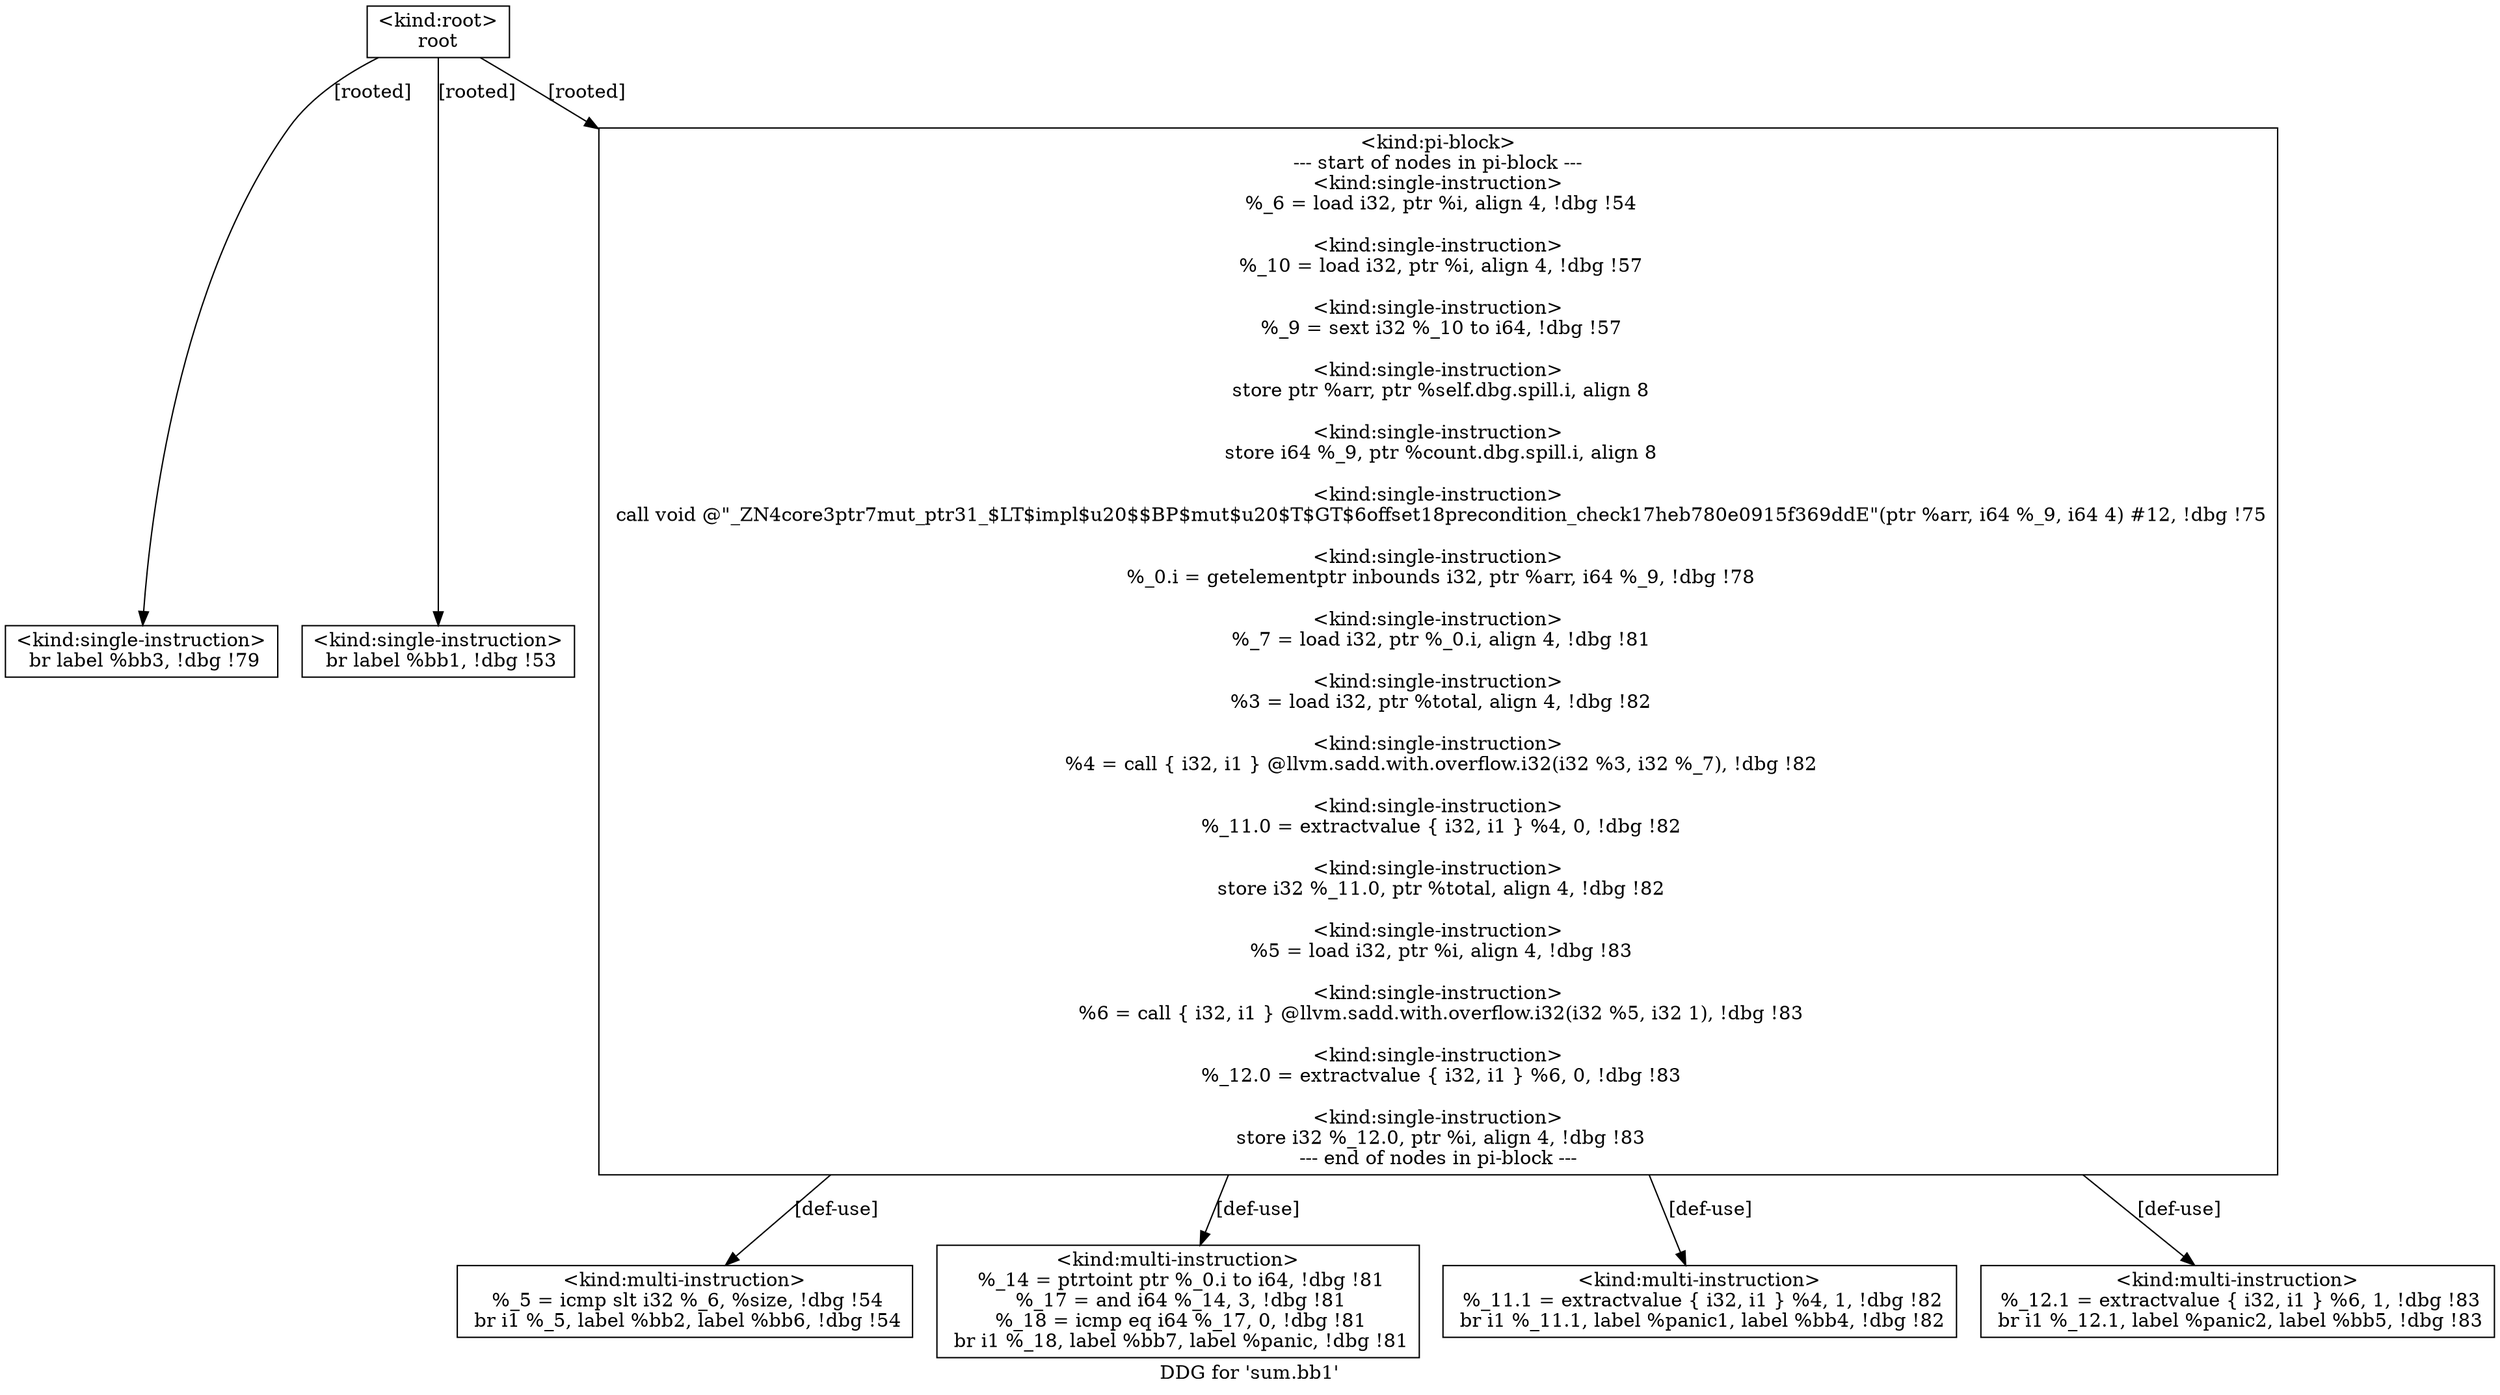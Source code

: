 digraph "DDG for 'sum.bb1'" {
	label="DDG for 'sum.bb1'";

	Node0x56289c7d1ad0 [shape=record,label="{\<kind:root\>\nroot\n}"];
	Node0x56289c7d1ad0 -> Node0x56289c7caff0[label="[rooted]"];
	Node0x56289c7d1ad0 -> Node0x56289c7cb810[label="[rooted]"];
	Node0x56289c7d1ad0 -> Node0x56289c7d29f0[label="[rooted]"];
	Node0x56289c7d29f0 [shape=record,label="{\<kind:pi-block\>\n--- start of nodes in pi-block ---\n\<kind:single-instruction\>\n  %_6 = load i32, ptr %i, align 4, !dbg !54\n\n\<kind:single-instruction\>\n  %_10 = load i32, ptr %i, align 4, !dbg !57\n\n\<kind:single-instruction\>\n  %_9 = sext i32 %_10 to i64, !dbg !57\n\n\<kind:single-instruction\>\n  store ptr %arr, ptr %self.dbg.spill.i, align 8\n\n\<kind:single-instruction\>\n  store i64 %_9, ptr %count.dbg.spill.i, align 8\n\n\<kind:single-instruction\>\n  call void @\"_ZN4core3ptr7mut_ptr31_$LT$impl$u20$$BP$mut$u20$T$GT$6offset18precondition_check17heb780e0915f369ddE\"(ptr %arr, i64 %_9, i64 4) #12, !dbg !75\n\n\<kind:single-instruction\>\n  %_0.i = getelementptr inbounds i32, ptr %arr, i64 %_9, !dbg !78\n\n\<kind:single-instruction\>\n  %_7 = load i32, ptr %_0.i, align 4, !dbg !81\n\n\<kind:single-instruction\>\n  %3 = load i32, ptr %total, align 4, !dbg !82\n\n\<kind:single-instruction\>\n  %4 = call \{ i32, i1 \} @llvm.sadd.with.overflow.i32(i32 %3, i32 %_7), !dbg !82\n\n\<kind:single-instruction\>\n  %_11.0 = extractvalue \{ i32, i1 \} %4, 0, !dbg !82\n\n\<kind:single-instruction\>\n  store i32 %_11.0, ptr %total, align 4, !dbg !82\n\n\<kind:single-instruction\>\n  %5 = load i32, ptr %i, align 4, !dbg !83\n\n\<kind:single-instruction\>\n  %6 = call \{ i32, i1 \} @llvm.sadd.with.overflow.i32(i32 %5, i32 1), !dbg !83\n\n\<kind:single-instruction\>\n  %_12.0 = extractvalue \{ i32, i1 \} %6, 0, !dbg !83\n\n\<kind:single-instruction\>\n  store i32 %_12.0, ptr %i, align 4, !dbg !83\n--- end of nodes in pi-block ---\n}"];
	Node0x56289c7d29f0 -> Node0x56289c7c5890[label="[def-use]"];
	Node0x56289c7d29f0 -> Node0x56289c7cb050[label="[def-use]"];
	Node0x56289c7d29f0 -> Node0x56289c7cb350[label="[def-use]"];
	Node0x56289c7d29f0 -> Node0x56289c7cb6f0[label="[def-use]"];
	Node0x56289c7cb6f0 [shape=record,label="{\<kind:multi-instruction\>\n  %_12.1 = extractvalue \{ i32, i1 \} %6, 1, !dbg !83\n  br i1 %_12.1, label %panic2, label %bb5, !dbg !83\n}"];
	Node0x56289c7cb350 [shape=record,label="{\<kind:multi-instruction\>\n  %_11.1 = extractvalue \{ i32, i1 \} %4, 1, !dbg !82\n  br i1 %_11.1, label %panic1, label %bb4, !dbg !82\n}"];
	Node0x56289c7cb050 [shape=record,label="{\<kind:multi-instruction\>\n  %_14 = ptrtoint ptr %_0.i to i64, !dbg !81\n  %_17 = and i64 %_14, 3, !dbg !81\n  %_18 = icmp eq i64 %_17, 0, !dbg !81\n  br i1 %_18, label %bb7, label %panic, !dbg !81\n}"];
	Node0x56289c7c5890 [shape=record,label="{\<kind:multi-instruction\>\n  %_5 = icmp slt i32 %_6, %size, !dbg !54\n  br i1 %_5, label %bb2, label %bb6, !dbg !54\n}"];
	Node0x56289c7cb810 [shape=record,label="{\<kind:single-instruction\>\n  br label %bb1, !dbg !53\n}"];
	Node0x56289c7caff0 [shape=record,label="{\<kind:single-instruction\>\n  br label %bb3, !dbg !79\n}"];
}

